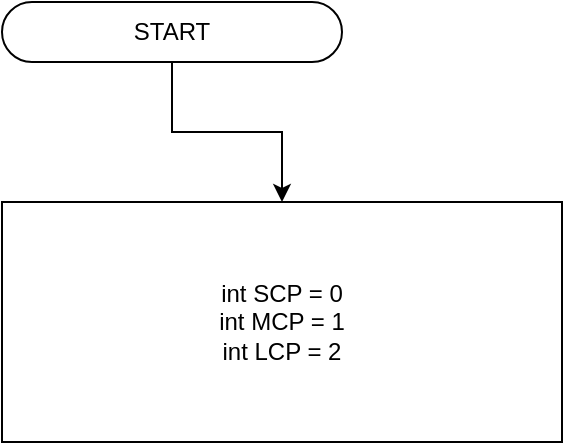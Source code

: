 <mxfile version="24.6.5" type="github">
  <diagram name="Page-1" id="Bwrql6FO_Pp4iYdtCRvU">
    <mxGraphModel dx="664" dy="775" grid="1" gridSize="10" guides="1" tooltips="1" connect="1" arrows="1" fold="1" page="1" pageScale="1" pageWidth="850" pageHeight="1100" math="0" shadow="0">
      <root>
        <mxCell id="0" />
        <mxCell id="1" parent="0" />
        <mxCell id="jd5DZ7lS3QpHcR33lxbT-2" value="" style="edgeStyle=orthogonalEdgeStyle;rounded=0;orthogonalLoop=1;jettySize=auto;html=1;" edge="1" parent="1" source="Y5ReOfjwJdekTtEq4LtW-1" target="jd5DZ7lS3QpHcR33lxbT-1">
          <mxGeometry relative="1" as="geometry" />
        </mxCell>
        <mxCell id="Y5ReOfjwJdekTtEq4LtW-1" value="START" style="html=1;dashed=0;whiteSpace=wrap;shape=mxgraph.dfd.start" parent="1" vertex="1">
          <mxGeometry x="280" y="180" width="170" height="30" as="geometry" />
        </mxCell>
        <mxCell id="jd5DZ7lS3QpHcR33lxbT-1" value="int SCP = 0&lt;div&gt;int MCP = 1&lt;/div&gt;&lt;div&gt;int LCP = 2&lt;/div&gt;" style="html=1;dashed=0;whiteSpace=wrap;" vertex="1" parent="1">
          <mxGeometry x="280" y="280" width="280" height="120" as="geometry" />
        </mxCell>
      </root>
    </mxGraphModel>
  </diagram>
</mxfile>
